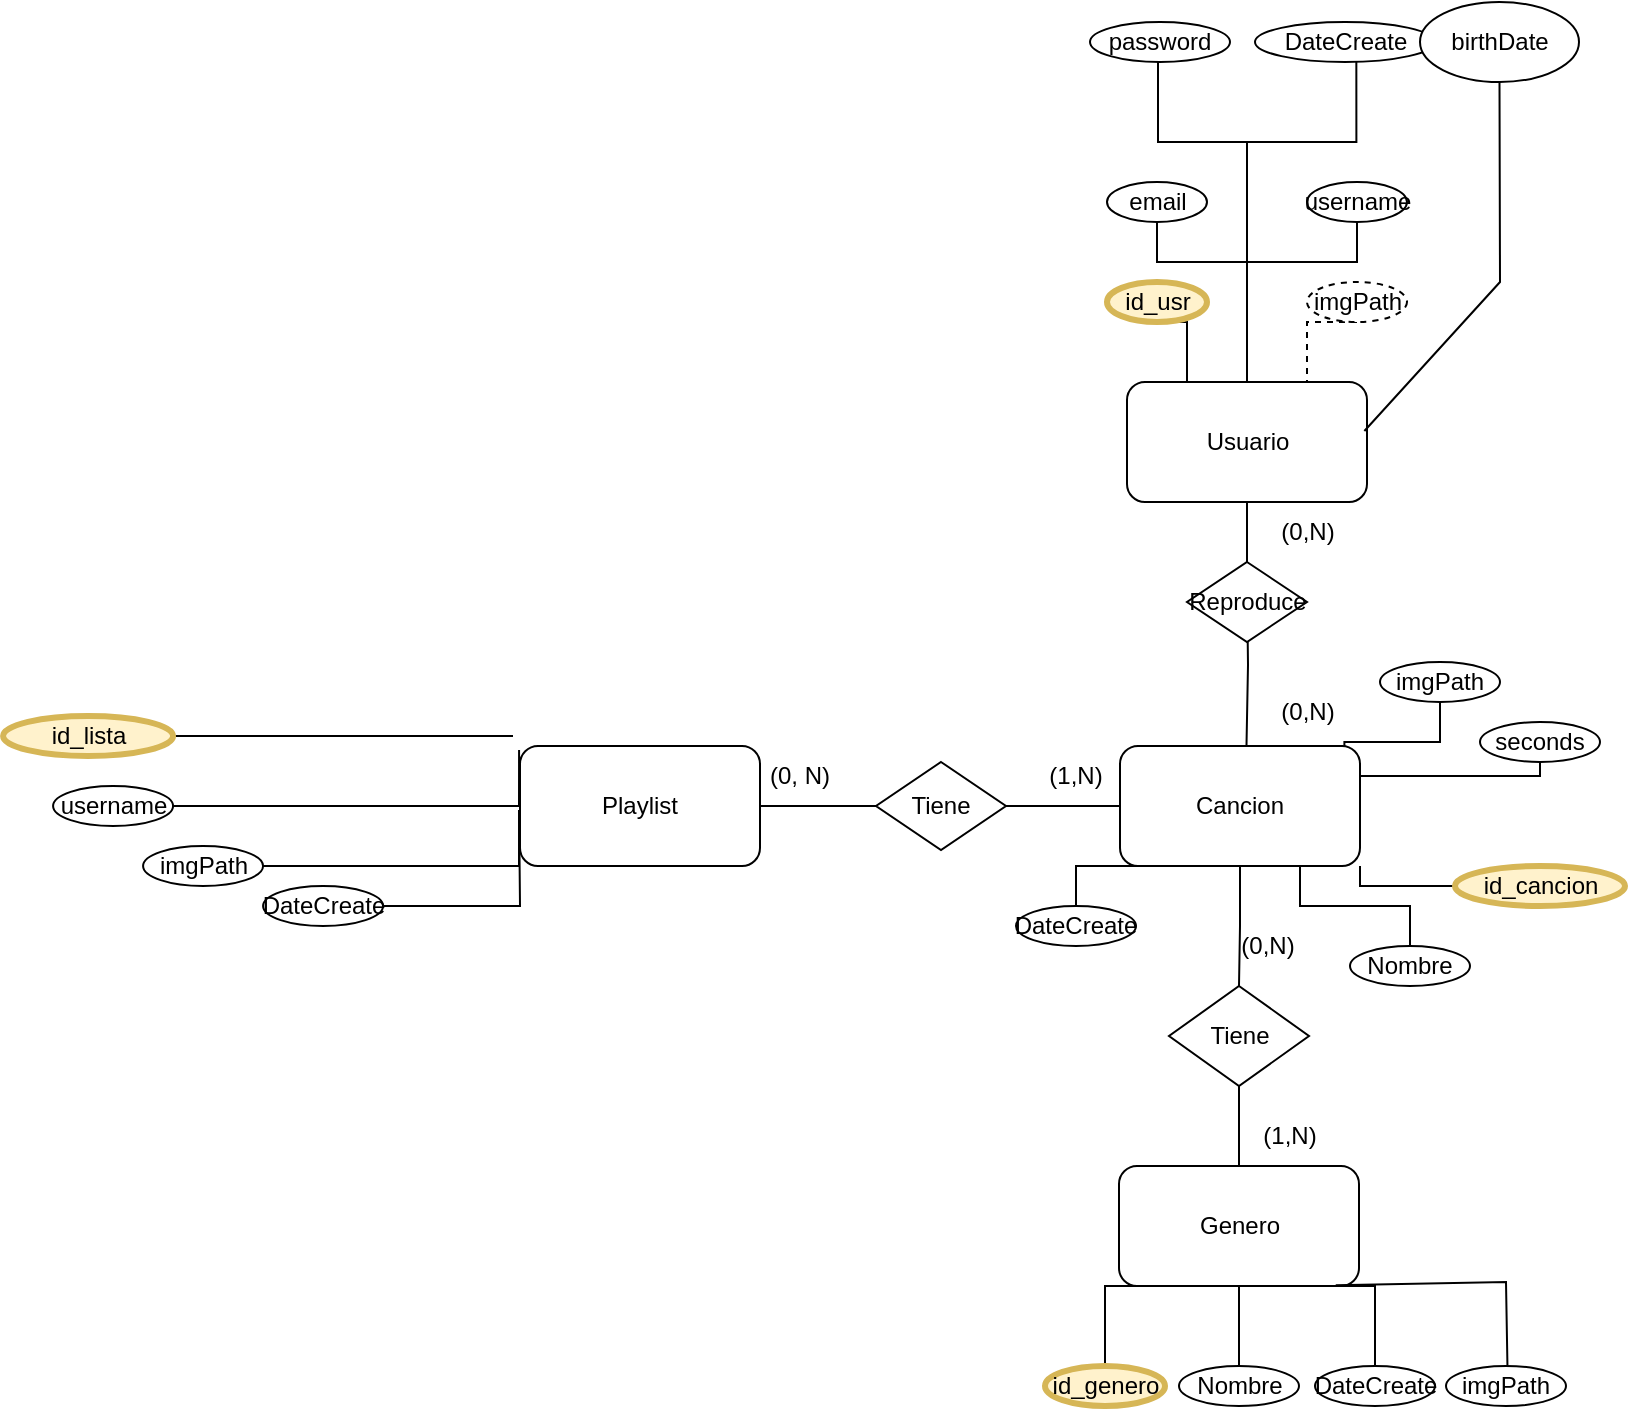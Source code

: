 <mxfile version="26.1.0">
  <diagram username="Página-1" id="abZwQnz1N0Az5m2Itx17">
    <mxGraphModel dx="3497" dy="746" grid="1" gridSize="10" guides="1" tooltips="1" connect="1" arrows="1" fold="1" page="1" pageScale="1" pageWidth="827" pageHeight="1169" math="0" shadow="0">
      <root>
        <mxCell id="0" />
        <mxCell id="1" parent="0" />
        <mxCell id="0PBlV7BTAYtjHm_tiN_W-7" style="edgeStyle=orthogonalEdgeStyle;rounded=0;orthogonalLoop=1;jettySize=auto;html=1;exitX=0.5;exitY=1;exitDx=0;exitDy=0;entryX=0.5;entryY=0;entryDx=0;entryDy=0;endArrow=none;endFill=0;" parent="1" source="gQEX54q6l4UpiiUxfmsm-6" target="fEKvC-BK4tr_WDpha1cf-1" edge="1">
          <mxGeometry relative="1" as="geometry">
            <mxPoint x="-636.5" y="360" as="targetPoint" />
          </mxGeometry>
        </mxCell>
        <mxCell id="gQEX54q6l4UpiiUxfmsm-6" value="Usuario" style="rounded=1;whiteSpace=wrap;html=1;" parent="1" vertex="1">
          <mxGeometry x="-696.5" y="250" width="120" height="60" as="geometry" />
        </mxCell>
        <mxCell id="gQEX54q6l4UpiiUxfmsm-7" style="edgeStyle=orthogonalEdgeStyle;rounded=0;orthogonalLoop=1;jettySize=auto;html=1;exitX=0.5;exitY=1;exitDx=0;exitDy=0;entryX=0.25;entryY=0;entryDx=0;entryDy=0;endArrow=none;endFill=0;" parent="1" source="gQEX54q6l4UpiiUxfmsm-8" target="gQEX54q6l4UpiiUxfmsm-6" edge="1">
          <mxGeometry relative="1" as="geometry" />
        </mxCell>
        <mxCell id="gQEX54q6l4UpiiUxfmsm-8" value="id_usr" style="ellipse;whiteSpace=wrap;html=1;fillColor=#fff2cc;strokeColor=#d6b656;strokeWidth=3;" parent="1" vertex="1">
          <mxGeometry x="-706.5" y="200" width="50" height="20" as="geometry" />
        </mxCell>
        <mxCell id="gQEX54q6l4UpiiUxfmsm-9" style="edgeStyle=orthogonalEdgeStyle;rounded=0;orthogonalLoop=1;jettySize=auto;html=1;exitX=0.5;exitY=1;exitDx=0;exitDy=0;entryX=0.5;entryY=0;entryDx=0;entryDy=0;endArrow=none;endFill=0;" parent="1" source="gQEX54q6l4UpiiUxfmsm-10" target="gQEX54q6l4UpiiUxfmsm-6" edge="1">
          <mxGeometry relative="1" as="geometry">
            <Array as="points">
              <mxPoint x="-581.5" y="190" />
              <mxPoint x="-636.5" y="190" />
            </Array>
          </mxGeometry>
        </mxCell>
        <mxCell id="gQEX54q6l4UpiiUxfmsm-10" value="username" style="ellipse;whiteSpace=wrap;html=1;strokeWidth=1;" parent="1" vertex="1">
          <mxGeometry x="-606.5" y="150" width="50" height="20" as="geometry" />
        </mxCell>
        <mxCell id="gQEX54q6l4UpiiUxfmsm-11" style="edgeStyle=orthogonalEdgeStyle;rounded=0;orthogonalLoop=1;jettySize=auto;html=1;exitX=0.5;exitY=1;exitDx=0;exitDy=0;entryX=0.75;entryY=0;entryDx=0;entryDy=0;endArrow=none;endFill=0;dashed=1;" parent="1" source="gQEX54q6l4UpiiUxfmsm-12" target="gQEX54q6l4UpiiUxfmsm-6" edge="1">
          <mxGeometry relative="1" as="geometry" />
        </mxCell>
        <mxCell id="gQEX54q6l4UpiiUxfmsm-12" value="imgPath" style="ellipse;whiteSpace=wrap;html=1;strokeWidth=1;dashed=1;" parent="1" vertex="1">
          <mxGeometry x="-606.5" y="200" width="50" height="20" as="geometry" />
        </mxCell>
        <mxCell id="gQEX54q6l4UpiiUxfmsm-15" style="edgeStyle=orthogonalEdgeStyle;rounded=0;orthogonalLoop=1;jettySize=auto;html=1;exitX=0.5;exitY=1;exitDx=0;exitDy=0;entryX=0.5;entryY=0;entryDx=0;entryDy=0;endArrow=none;endFill=0;" parent="1" source="gQEX54q6l4UpiiUxfmsm-16" target="gQEX54q6l4UpiiUxfmsm-6" edge="1">
          <mxGeometry relative="1" as="geometry">
            <Array as="points">
              <mxPoint x="-681.5" y="190" />
              <mxPoint x="-636.5" y="190" />
            </Array>
          </mxGeometry>
        </mxCell>
        <mxCell id="gQEX54q6l4UpiiUxfmsm-16" value="email" style="ellipse;whiteSpace=wrap;html=1;strokeWidth=1;" parent="1" vertex="1">
          <mxGeometry x="-706.5" y="150" width="50" height="20" as="geometry" />
        </mxCell>
        <mxCell id="gQEX54q6l4UpiiUxfmsm-17" style="edgeStyle=orthogonalEdgeStyle;rounded=0;orthogonalLoop=1;jettySize=auto;html=1;exitX=0.5;exitY=1;exitDx=0;exitDy=0;entryX=0.5;entryY=0;entryDx=0;entryDy=0;endArrow=none;endFill=0;" parent="1" source="gQEX54q6l4UpiiUxfmsm-18" target="gQEX54q6l4UpiiUxfmsm-6" edge="1">
          <mxGeometry relative="1" as="geometry">
            <Array as="points">
              <mxPoint x="-681" y="90" />
              <mxPoint x="-681" y="130" />
              <mxPoint x="-636" y="130" />
            </Array>
            <mxPoint x="-681.5" y="60.0" as="sourcePoint" />
          </mxGeometry>
        </mxCell>
        <mxCell id="gQEX54q6l4UpiiUxfmsm-18" value="password" style="ellipse;whiteSpace=wrap;html=1;strokeWidth=1;" parent="1" vertex="1">
          <mxGeometry x="-715" y="70" width="70" height="20" as="geometry" />
        </mxCell>
        <mxCell id="gQEX54q6l4UpiiUxfmsm-21" style="edgeStyle=orthogonalEdgeStyle;rounded=0;orthogonalLoop=1;jettySize=auto;html=1;exitX=0.563;exitY=0.936;exitDx=0;exitDy=0;entryX=0.5;entryY=0;entryDx=0;entryDy=0;endArrow=none;endFill=0;exitPerimeter=0;" parent="1" source="gQEX54q6l4UpiiUxfmsm-22" target="gQEX54q6l4UpiiUxfmsm-6" edge="1">
          <mxGeometry relative="1" as="geometry">
            <Array as="points">
              <mxPoint x="-582" y="130" />
              <mxPoint x="-636" y="130" />
            </Array>
            <mxPoint x="-581.5" y="60.0" as="sourcePoint" />
          </mxGeometry>
        </mxCell>
        <mxCell id="gQEX54q6l4UpiiUxfmsm-22" value="DateCreate" style="ellipse;whiteSpace=wrap;html=1;strokeWidth=1;" parent="1" vertex="1">
          <mxGeometry x="-632.5" y="70" width="90" height="20" as="geometry" />
        </mxCell>
        <mxCell id="3kQIfu9kNb-oH4Inlywl-9" style="edgeStyle=orthogonalEdgeStyle;rounded=0;orthogonalLoop=1;jettySize=auto;html=1;exitX=1;exitY=0.5;exitDx=0;exitDy=0;entryX=0;entryY=0.5;entryDx=0;entryDy=0;endArrow=none;endFill=0;" parent="1" source="gQEX54q6l4UpiiUxfmsm-51" target="3kQIfu9kNb-oH4Inlywl-7" edge="1">
          <mxGeometry relative="1" as="geometry" />
        </mxCell>
        <mxCell id="gQEX54q6l4UpiiUxfmsm-51" value="Playlist" style="rounded=1;whiteSpace=wrap;html=1;" parent="1" vertex="1">
          <mxGeometry x="-1000" y="432" width="120" height="60" as="geometry" />
        </mxCell>
        <mxCell id="gQEX54q6l4UpiiUxfmsm-98" style="edgeStyle=orthogonalEdgeStyle;rounded=0;orthogonalLoop=1;jettySize=auto;html=1;entryX=0.5;entryY=0;entryDx=0;entryDy=0;endArrow=none;endFill=0;" parent="1" source="gQEX54q6l4UpiiUxfmsm-53" target="gQEX54q6l4UpiiUxfmsm-97" edge="1">
          <mxGeometry relative="1" as="geometry" />
        </mxCell>
        <mxCell id="HJFNkIE9E237Pmig1SJd-1" style="edgeStyle=orthogonalEdgeStyle;rounded=0;orthogonalLoop=1;jettySize=auto;html=1;exitX=1;exitY=0.25;exitDx=0;exitDy=0;entryX=0.5;entryY=1;entryDx=0;entryDy=0;endArrow=none;endFill=0;" parent="1" source="gQEX54q6l4UpiiUxfmsm-53" target="gQEX54q6l4UpiiUxfmsm-82" edge="1">
          <mxGeometry relative="1" as="geometry">
            <Array as="points">
              <mxPoint x="-490" y="447" />
            </Array>
          </mxGeometry>
        </mxCell>
        <mxCell id="gQEX54q6l4UpiiUxfmsm-53" value="Cancion" style="rounded=1;whiteSpace=wrap;html=1;" parent="1" vertex="1">
          <mxGeometry x="-700" y="432" width="120" height="60" as="geometry" />
        </mxCell>
        <mxCell id="0PBlV7BTAYtjHm_tiN_W-31" style="edgeStyle=orthogonalEdgeStyle;rounded=0;orthogonalLoop=1;jettySize=auto;html=1;exitX=1;exitY=0.5;exitDx=0;exitDy=0;endArrow=none;endFill=0;" parent="1" source="gQEX54q6l4UpiiUxfmsm-64" edge="1">
          <mxGeometry relative="1" as="geometry">
            <Array as="points">
              <mxPoint x="-1003.46" y="427" />
            </Array>
            <mxPoint x="-1003.46" y="427" as="targetPoint" />
          </mxGeometry>
        </mxCell>
        <mxCell id="gQEX54q6l4UpiiUxfmsm-64" value="id_lista" style="ellipse;whiteSpace=wrap;html=1;fillColor=#fff2cc;strokeColor=#d6b656;strokeWidth=3;" parent="1" vertex="1">
          <mxGeometry x="-1258.46" y="417" width="85" height="20" as="geometry" />
        </mxCell>
        <mxCell id="3kQIfu9kNb-oH4Inlywl-2" style="edgeStyle=orthogonalEdgeStyle;rounded=0;orthogonalLoop=1;jettySize=auto;html=1;exitX=1;exitY=0.5;exitDx=0;exitDy=0;entryX=0;entryY=1;entryDx=0;entryDy=0;endArrow=none;endFill=0;" parent="1" source="gQEX54q6l4UpiiUxfmsm-68" edge="1">
          <mxGeometry relative="1" as="geometry">
            <Array as="points">
              <mxPoint x="-1000.46" y="492" />
            </Array>
            <mxPoint x="-1000.46" y="464" as="targetPoint" />
          </mxGeometry>
        </mxCell>
        <mxCell id="gQEX54q6l4UpiiUxfmsm-68" value="imgPath" style="ellipse;whiteSpace=wrap;html=1;strokeWidth=1;" parent="1" vertex="1">
          <mxGeometry x="-1188.46" y="482" width="60" height="20" as="geometry" />
        </mxCell>
        <mxCell id="gQEX54q6l4UpiiUxfmsm-85" style="edgeStyle=orthogonalEdgeStyle;rounded=0;orthogonalLoop=1;jettySize=auto;html=1;exitX=1;exitY=0.5;exitDx=0;exitDy=0;endArrow=none;endFill=0;entryX=0;entryY=0.5;entryDx=0;entryDy=0;" parent="1" source="gQEX54q6l4UpiiUxfmsm-80" edge="1">
          <mxGeometry relative="1" as="geometry">
            <mxPoint x="-1000.46" y="434" as="targetPoint" />
            <Array as="points">
              <mxPoint x="-1000.46" y="462" />
            </Array>
          </mxGeometry>
        </mxCell>
        <mxCell id="gQEX54q6l4UpiiUxfmsm-80" value="username" style="ellipse;whiteSpace=wrap;html=1;strokeWidth=1;" parent="1" vertex="1">
          <mxGeometry x="-1233.46" y="452" width="60" height="20" as="geometry" />
        </mxCell>
        <mxCell id="3kQIfu9kNb-oH4Inlywl-3" style="edgeStyle=orthogonalEdgeStyle;rounded=0;orthogonalLoop=1;jettySize=auto;html=1;exitX=1;exitY=0.5;exitDx=0;exitDy=0;entryX=0;entryY=1;entryDx=0;entryDy=0;endArrow=none;endFill=0;" parent="1" source="gQEX54q6l4UpiiUxfmsm-81" edge="1">
          <mxGeometry relative="1" as="geometry">
            <mxPoint x="-1000.46" y="464" as="targetPoint" />
          </mxGeometry>
        </mxCell>
        <mxCell id="gQEX54q6l4UpiiUxfmsm-81" value="DateCreate" style="ellipse;whiteSpace=wrap;html=1;strokeWidth=1;" parent="1" vertex="1">
          <mxGeometry x="-1128.46" y="502" width="60" height="20" as="geometry" />
        </mxCell>
        <mxCell id="gQEX54q6l4UpiiUxfmsm-82" value="seconds" style="ellipse;whiteSpace=wrap;html=1;strokeWidth=1;" parent="1" vertex="1">
          <mxGeometry x="-520" y="420" width="60" height="20" as="geometry" />
        </mxCell>
        <mxCell id="gQEX54q6l4UpiiUxfmsm-90" value="Genero" style="rounded=1;whiteSpace=wrap;html=1;" parent="1" vertex="1">
          <mxGeometry x="-700.5" y="642" width="120" height="60" as="geometry" />
        </mxCell>
        <mxCell id="gQEX54q6l4UpiiUxfmsm-91" style="edgeStyle=orthogonalEdgeStyle;rounded=0;orthogonalLoop=1;jettySize=auto;html=1;exitX=0.5;exitY=0;exitDx=0;exitDy=0;entryX=0.75;entryY=1;entryDx=0;entryDy=0;endArrow=none;endFill=0;" parent="1" source="gQEX54q6l4UpiiUxfmsm-92" target="gQEX54q6l4UpiiUxfmsm-90" edge="1">
          <mxGeometry relative="1" as="geometry">
            <Array as="points">
              <mxPoint x="-572.5" y="702" />
            </Array>
          </mxGeometry>
        </mxCell>
        <mxCell id="gQEX54q6l4UpiiUxfmsm-92" value="DateCreate" style="ellipse;whiteSpace=wrap;html=1;strokeWidth=1;" parent="1" vertex="1">
          <mxGeometry x="-602.5" y="742" width="60" height="20" as="geometry" />
        </mxCell>
        <mxCell id="gQEX54q6l4UpiiUxfmsm-93" style="edgeStyle=orthogonalEdgeStyle;rounded=0;orthogonalLoop=1;jettySize=auto;html=1;exitX=0.5;exitY=0;exitDx=0;exitDy=0;entryX=0.5;entryY=1;entryDx=0;entryDy=0;endArrow=none;endFill=0;" parent="1" source="gQEX54q6l4UpiiUxfmsm-94" target="gQEX54q6l4UpiiUxfmsm-90" edge="1">
          <mxGeometry relative="1" as="geometry" />
        </mxCell>
        <mxCell id="gQEX54q6l4UpiiUxfmsm-94" value="Nombre" style="ellipse;whiteSpace=wrap;html=1;strokeWidth=1;" parent="1" vertex="1">
          <mxGeometry x="-670.5" y="742" width="60" height="20" as="geometry" />
        </mxCell>
        <mxCell id="gQEX54q6l4UpiiUxfmsm-95" style="edgeStyle=orthogonalEdgeStyle;rounded=0;orthogonalLoop=1;jettySize=auto;html=1;exitX=0.5;exitY=0;exitDx=0;exitDy=0;entryX=0.25;entryY=1;entryDx=0;entryDy=0;endArrow=none;endFill=0;" parent="1" source="gQEX54q6l4UpiiUxfmsm-96" target="gQEX54q6l4UpiiUxfmsm-90" edge="1">
          <mxGeometry relative="1" as="geometry">
            <Array as="points">
              <mxPoint x="-707.5" y="702" />
            </Array>
          </mxGeometry>
        </mxCell>
        <mxCell id="gQEX54q6l4UpiiUxfmsm-96" value="id_genero" style="ellipse;whiteSpace=wrap;html=1;fillColor=#fff2cc;strokeColor=#d6b656;strokeWidth=3;" parent="1" vertex="1">
          <mxGeometry x="-737.5" y="742" width="60" height="20" as="geometry" />
        </mxCell>
        <mxCell id="gQEX54q6l4UpiiUxfmsm-99" style="edgeStyle=orthogonalEdgeStyle;rounded=0;orthogonalLoop=1;jettySize=auto;html=1;exitX=0.5;exitY=1;exitDx=0;exitDy=0;entryX=0.5;entryY=0;entryDx=0;entryDy=0;endArrow=none;endFill=0;" parent="1" source="gQEX54q6l4UpiiUxfmsm-97" target="gQEX54q6l4UpiiUxfmsm-90" edge="1">
          <mxGeometry relative="1" as="geometry" />
        </mxCell>
        <mxCell id="gQEX54q6l4UpiiUxfmsm-97" value="Tiene" style="rhombus;whiteSpace=wrap;html=1;" parent="1" vertex="1">
          <mxGeometry x="-675.5" y="552" width="70" height="50" as="geometry" />
        </mxCell>
        <mxCell id="gQEX54q6l4UpiiUxfmsm-100" value="(1,N)" style="text;html=1;align=center;verticalAlign=middle;whiteSpace=wrap;rounded=0;" parent="1" vertex="1">
          <mxGeometry x="-645" y="612" width="60" height="30" as="geometry" />
        </mxCell>
        <mxCell id="gQEX54q6l4UpiiUxfmsm-101" value="(0,N)" style="text;html=1;align=center;verticalAlign=middle;whiteSpace=wrap;rounded=0;" parent="1" vertex="1">
          <mxGeometry x="-656.5" y="522" width="60" height="20" as="geometry" />
        </mxCell>
        <mxCell id="0PBlV7BTAYtjHm_tiN_W-26" value="(0,N)" style="text;html=1;align=center;verticalAlign=middle;whiteSpace=wrap;rounded=0;" parent="1" vertex="1">
          <mxGeometry x="-636" y="400" width="60" height="30" as="geometry" />
        </mxCell>
        <mxCell id="3kQIfu9kNb-oH4Inlywl-8" style="edgeStyle=orthogonalEdgeStyle;rounded=0;orthogonalLoop=1;jettySize=auto;html=1;exitX=1;exitY=0.5;exitDx=0;exitDy=0;entryX=0;entryY=0.5;entryDx=0;entryDy=0;endArrow=none;endFill=0;" parent="1" source="3kQIfu9kNb-oH4Inlywl-7" target="gQEX54q6l4UpiiUxfmsm-53" edge="1">
          <mxGeometry relative="1" as="geometry" />
        </mxCell>
        <mxCell id="3kQIfu9kNb-oH4Inlywl-7" value="Tiene" style="rhombus;whiteSpace=wrap;html=1;" parent="1" vertex="1">
          <mxGeometry x="-822" y="440" width="65" height="44" as="geometry" />
        </mxCell>
        <mxCell id="3kQIfu9kNb-oH4Inlywl-10" value="(1,N)" style="text;html=1;align=center;verticalAlign=middle;whiteSpace=wrap;rounded=0;" parent="1" vertex="1">
          <mxGeometry x="-752" y="432" width="60" height="30" as="geometry" />
        </mxCell>
        <mxCell id="3kQIfu9kNb-oH4Inlywl-11" value="(0, N)" style="text;html=1;align=center;verticalAlign=middle;whiteSpace=wrap;rounded=0;" parent="1" vertex="1">
          <mxGeometry x="-890" y="432" width="60" height="30" as="geometry" />
        </mxCell>
        <mxCell id="fEKvC-BK4tr_WDpha1cf-2" style="edgeStyle=orthogonalEdgeStyle;rounded=0;orthogonalLoop=1;jettySize=auto;html=1;exitX=0.5;exitY=1;exitDx=0;exitDy=0;entryX=0.527;entryY=0.004;entryDx=0;entryDy=0;endArrow=none;startFill=0;entryPerimeter=0;" parent="1" target="gQEX54q6l4UpiiUxfmsm-53" edge="1">
          <mxGeometry relative="1" as="geometry">
            <mxPoint x="-636.5" y="350" as="sourcePoint" />
            <mxPoint x="-636.0" y="430" as="targetPoint" />
          </mxGeometry>
        </mxCell>
        <mxCell id="fEKvC-BK4tr_WDpha1cf-1" value="Reproduce" style="rhombus;whiteSpace=wrap;html=1;" parent="1" vertex="1">
          <mxGeometry x="-666.5" y="340" width="60" height="40" as="geometry" />
        </mxCell>
        <mxCell id="fEKvC-BK4tr_WDpha1cf-3" value="(0,N)" style="text;html=1;align=center;verticalAlign=middle;whiteSpace=wrap;rounded=0;" parent="1" vertex="1">
          <mxGeometry x="-636.5" y="310" width="60" height="30" as="geometry" />
        </mxCell>
        <mxCell id="Oi3UFVG6_ky2xyvew6qk-2" value="birthDate" style="ellipse;whiteSpace=wrap;html=1;" parent="1" vertex="1">
          <mxGeometry x="-550" y="60" width="79.5" height="40" as="geometry" />
        </mxCell>
        <mxCell id="Oi3UFVG6_ky2xyvew6qk-3" value="" style="endArrow=none;html=1;rounded=0;entryX=0.5;entryY=1;entryDx=0;entryDy=0;exitX=0.989;exitY=0.408;exitDx=0;exitDy=0;exitPerimeter=0;" parent="1" source="gQEX54q6l4UpiiUxfmsm-6" target="Oi3UFVG6_ky2xyvew6qk-2" edge="1">
          <mxGeometry width="50" height="50" relative="1" as="geometry">
            <mxPoint x="-530" y="200" as="sourcePoint" />
            <mxPoint x="-480" y="150" as="targetPoint" />
            <Array as="points">
              <mxPoint x="-510" y="200" />
            </Array>
          </mxGeometry>
        </mxCell>
        <mxCell id="Oi3UFVG6_ky2xyvew6qk-13" style="edgeStyle=orthogonalEdgeStyle;rounded=0;orthogonalLoop=1;jettySize=auto;html=1;exitX=0;exitY=0.5;exitDx=0;exitDy=0;entryX=1;entryY=1;entryDx=0;entryDy=0;endArrow=none;startFill=0;" parent="1" source="Oi3UFVG6_ky2xyvew6qk-5" target="gQEX54q6l4UpiiUxfmsm-53" edge="1">
          <mxGeometry relative="1" as="geometry">
            <Array as="points">
              <mxPoint x="-580" y="502" />
            </Array>
          </mxGeometry>
        </mxCell>
        <mxCell id="Oi3UFVG6_ky2xyvew6qk-5" value="id_cancion" style="ellipse;whiteSpace=wrap;html=1;fillColor=#fff2cc;strokeColor=#d6b656;strokeWidth=3;" parent="1" vertex="1">
          <mxGeometry x="-532.5" y="492" width="85" height="20" as="geometry" />
        </mxCell>
        <mxCell id="Oi3UFVG6_ky2xyvew6qk-6" value="imgPath" style="ellipse;whiteSpace=wrap;html=1;strokeWidth=1;" parent="1" vertex="1">
          <mxGeometry x="-570" y="390" width="60" height="20" as="geometry" />
        </mxCell>
        <mxCell id="Oi3UFVG6_ky2xyvew6qk-15" style="edgeStyle=orthogonalEdgeStyle;rounded=0;orthogonalLoop=1;jettySize=auto;html=1;exitX=0.5;exitY=0;exitDx=0;exitDy=0;entryX=0.75;entryY=1;entryDx=0;entryDy=0;endArrow=none;startFill=0;" parent="1" source="Oi3UFVG6_ky2xyvew6qk-7" target="gQEX54q6l4UpiiUxfmsm-53" edge="1">
          <mxGeometry relative="1" as="geometry" />
        </mxCell>
        <mxCell id="Oi3UFVG6_ky2xyvew6qk-7" value="Nombre" style="ellipse;whiteSpace=wrap;html=1;strokeWidth=1;" parent="1" vertex="1">
          <mxGeometry x="-585" y="532" width="60" height="20" as="geometry" />
        </mxCell>
        <mxCell id="Oi3UFVG6_ky2xyvew6qk-8" value="DateCreate" style="ellipse;whiteSpace=wrap;html=1;strokeWidth=1;" parent="1" vertex="1">
          <mxGeometry x="-752" y="512" width="60" height="20" as="geometry" />
        </mxCell>
        <mxCell id="Oi3UFVG6_ky2xyvew6qk-14" style="edgeStyle=orthogonalEdgeStyle;rounded=0;orthogonalLoop=1;jettySize=auto;html=1;exitX=0.5;exitY=0;exitDx=0;exitDy=0;entryX=0.223;entryY=0.99;entryDx=0;entryDy=0;entryPerimeter=0;endArrow=none;startFill=0;" parent="1" source="Oi3UFVG6_ky2xyvew6qk-8" target="gQEX54q6l4UpiiUxfmsm-53" edge="1">
          <mxGeometry relative="1" as="geometry" />
        </mxCell>
        <mxCell id="Oi3UFVG6_ky2xyvew6qk-16" style="edgeStyle=orthogonalEdgeStyle;rounded=0;orthogonalLoop=1;jettySize=auto;html=1;exitX=0.5;exitY=1;exitDx=0;exitDy=0;entryX=0.935;entryY=0.008;entryDx=0;entryDy=0;entryPerimeter=0;endArrow=none;startFill=0;" parent="1" source="Oi3UFVG6_ky2xyvew6qk-6" target="gQEX54q6l4UpiiUxfmsm-53" edge="1">
          <mxGeometry relative="1" as="geometry" />
        </mxCell>
        <mxCell id="Oi3UFVG6_ky2xyvew6qk-17" value="imgPath" style="ellipse;whiteSpace=wrap;html=1;strokeWidth=1;" parent="1" vertex="1">
          <mxGeometry x="-537" y="742" width="60" height="20" as="geometry" />
        </mxCell>
        <mxCell id="Oi3UFVG6_ky2xyvew6qk-18" value="" style="endArrow=none;html=1;rounded=0;entryX=0.512;entryY=-0.01;entryDx=0;entryDy=0;entryPerimeter=0;exitX=0.903;exitY=0.993;exitDx=0;exitDy=0;exitPerimeter=0;" parent="1" source="gQEX54q6l4UpiiUxfmsm-90" target="Oi3UFVG6_ky2xyvew6qk-17" edge="1">
          <mxGeometry width="50" height="50" relative="1" as="geometry">
            <mxPoint x="-507" y="700" as="sourcePoint" />
            <mxPoint x="-510" y="740" as="targetPoint" />
            <Array as="points">
              <mxPoint x="-507" y="700" />
            </Array>
          </mxGeometry>
        </mxCell>
      </root>
    </mxGraphModel>
  </diagram>
</mxfile>
